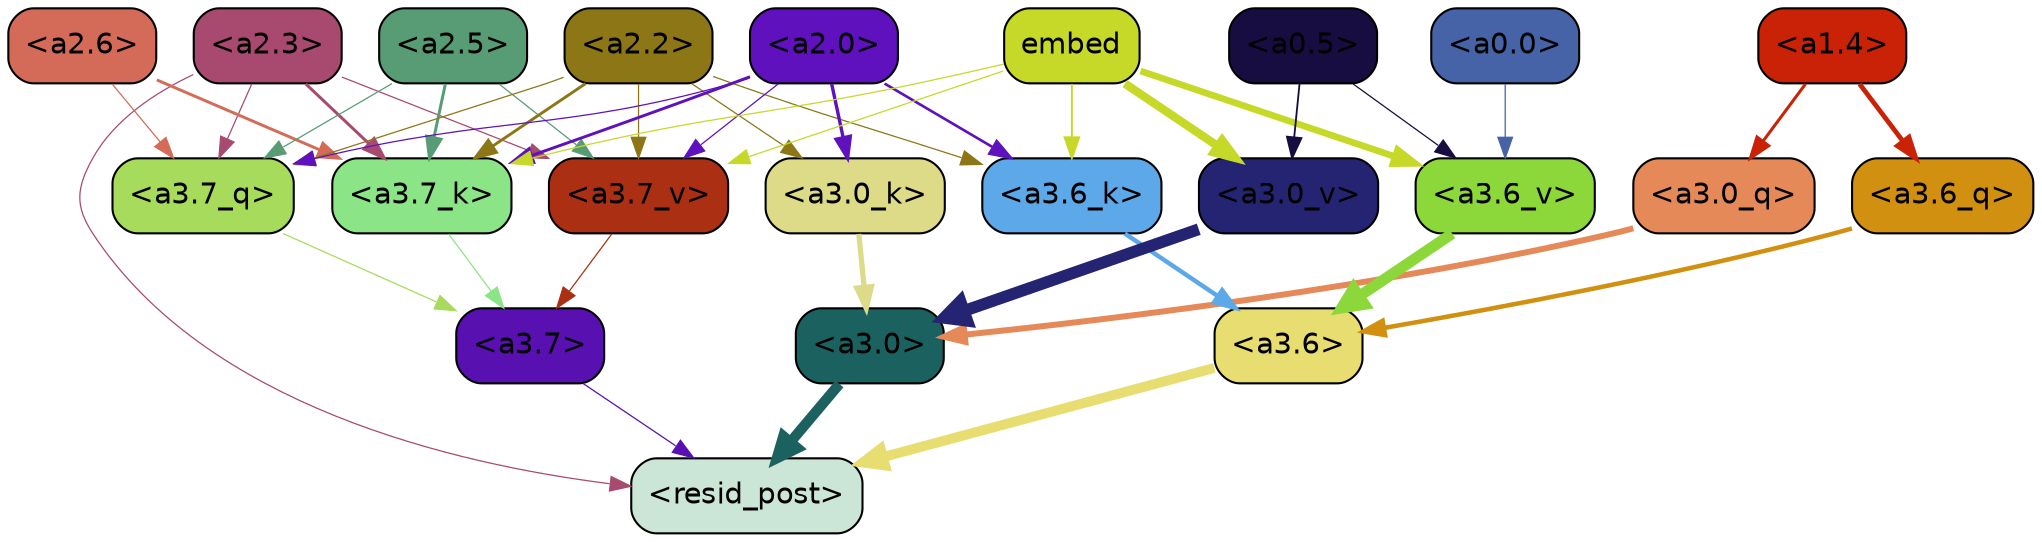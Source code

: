strict digraph "" {
	graph [bgcolor=transparent,
		layout=dot,
		overlap=false,
		splines=true
	];
	"<a3.7>"	[color=black,
		fillcolor="#5810b1",
		fontname=Helvetica,
		shape=box,
		style="filled, rounded"];
	"<resid_post>"	[color=black,
		fillcolor="#cbe5d6",
		fontname=Helvetica,
		shape=box,
		style="filled, rounded"];
	"<a3.7>" -> "<resid_post>"	[color="#5810b1",
		penwidth=0.6];
	"<a3.6>"	[color=black,
		fillcolor="#e8dd71",
		fontname=Helvetica,
		shape=box,
		style="filled, rounded"];
	"<a3.6>" -> "<resid_post>"	[color="#e8dd71",
		penwidth=4.749041676521301];
	"<a3.0>"	[color=black,
		fillcolor="#1b615f",
		fontname=Helvetica,
		shape=box,
		style="filled, rounded"];
	"<a3.0>" -> "<resid_post>"	[color="#1b615f",
		penwidth=5.004215121269226];
	"<a2.3>"	[color=black,
		fillcolor="#a84a6f",
		fontname=Helvetica,
		shape=box,
		style="filled, rounded"];
	"<a2.3>" -> "<resid_post>"	[color="#a84a6f",
		penwidth=0.6];
	"<a3.7_q>"	[color=black,
		fillcolor="#a7db5b",
		fontname=Helvetica,
		shape=box,
		style="filled, rounded"];
	"<a2.3>" -> "<a3.7_q>"	[color="#a84a6f",
		penwidth=0.6];
	"<a3.7_k>"	[color=black,
		fillcolor="#8be486",
		fontname=Helvetica,
		shape=box,
		style="filled, rounded"];
	"<a2.3>" -> "<a3.7_k>"	[color="#a84a6f",
		penwidth=1.4391854107379913];
	"<a3.7_v>"	[color=black,
		fillcolor="#ab3013",
		fontname=Helvetica,
		shape=box,
		style="filled, rounded"];
	"<a2.3>" -> "<a3.7_v>"	[color="#a84a6f",
		penwidth=0.6];
	"<a3.7_q>" -> "<a3.7>"	[color="#a7db5b",
		penwidth=0.6];
	"<a3.6_q>"	[color=black,
		fillcolor="#d19010",
		fontname=Helvetica,
		shape=box,
		style="filled, rounded"];
	"<a3.6_q>" -> "<a3.6>"	[color="#d19010",
		penwidth=2.160832464694977];
	"<a3.0_q>"	[color=black,
		fillcolor="#e68959",
		fontname=Helvetica,
		shape=box,
		style="filled, rounded"];
	"<a3.0_q>" -> "<a3.0>"	[color="#e68959",
		penwidth=2.870753765106201];
	"<a3.7_k>" -> "<a3.7>"	[color="#8be486",
		penwidth=0.6];
	"<a3.6_k>"	[color=black,
		fillcolor="#5ca8e8",
		fontname=Helvetica,
		shape=box,
		style="filled, rounded"];
	"<a3.6_k>" -> "<a3.6>"	[color="#5ca8e8",
		penwidth=2.13908451795578];
	"<a3.0_k>"	[color=black,
		fillcolor="#ddda88",
		fontname=Helvetica,
		shape=box,
		style="filled, rounded"];
	"<a3.0_k>" -> "<a3.0>"	[color="#ddda88",
		penwidth=2.520303964614868];
	"<a3.7_v>" -> "<a3.7>"	[color="#ab3013",
		penwidth=0.6];
	"<a3.6_v>"	[color=black,
		fillcolor="#8cd83a",
		fontname=Helvetica,
		shape=box,
		style="filled, rounded"];
	"<a3.6_v>" -> "<a3.6>"	[color="#8cd83a",
		penwidth=5.297133803367615];
	"<a3.0_v>"	[color=black,
		fillcolor="#252472",
		fontname=Helvetica,
		shape=box,
		style="filled, rounded"];
	"<a3.0_v>" -> "<a3.0>"	[color="#252472",
		penwidth=5.680712580680847];
	"<a2.6>"	[color=black,
		fillcolor="#d46b58",
		fontname=Helvetica,
		shape=box,
		style="filled, rounded"];
	"<a2.6>" -> "<a3.7_q>"	[color="#d46b58",
		penwidth=0.6];
	"<a2.6>" -> "<a3.7_k>"	[color="#d46b58",
		penwidth=1.4180794060230255];
	"<a2.5>"	[color=black,
		fillcolor="#579c74",
		fontname=Helvetica,
		shape=box,
		style="filled, rounded"];
	"<a2.5>" -> "<a3.7_q>"	[color="#579c74",
		penwidth=0.6];
	"<a2.5>" -> "<a3.7_k>"	[color="#579c74",
		penwidth=1.4281435310840607];
	"<a2.5>" -> "<a3.7_v>"	[color="#579c74",
		penwidth=0.6];
	"<a2.2>"	[color=black,
		fillcolor="#8c7616",
		fontname=Helvetica,
		shape=box,
		style="filled, rounded"];
	"<a2.2>" -> "<a3.7_q>"	[color="#8c7616",
		penwidth=0.6];
	"<a2.2>" -> "<a3.7_k>"	[color="#8c7616",
		penwidth=1.3982512056827545];
	"<a2.2>" -> "<a3.6_k>"	[color="#8c7616",
		penwidth=0.6];
	"<a2.2>" -> "<a3.0_k>"	[color="#8c7616",
		penwidth=0.6];
	"<a2.2>" -> "<a3.7_v>"	[color="#8c7616",
		penwidth=0.6];
	"<a2.0>"	[color=black,
		fillcolor="#5e11bc",
		fontname=Helvetica,
		shape=box,
		style="filled, rounded"];
	"<a2.0>" -> "<a3.7_q>"	[color="#5e11bc",
		penwidth=0.6];
	"<a2.0>" -> "<a3.7_k>"	[color="#5e11bc",
		penwidth=1.404832512140274];
	"<a2.0>" -> "<a3.6_k>"	[color="#5e11bc",
		penwidth=1.2708758115768433];
	"<a2.0>" -> "<a3.0_k>"	[color="#5e11bc",
		penwidth=1.6207245588302612];
	"<a2.0>" -> "<a3.7_v>"	[color="#5e11bc",
		penwidth=0.6];
	"<a1.4>"	[color=black,
		fillcolor="#ca2206",
		fontname=Helvetica,
		shape=box,
		style="filled, rounded"];
	"<a1.4>" -> "<a3.6_q>"	[color="#ca2206",
		penwidth=2.289449453353882];
	"<a1.4>" -> "<a3.0_q>"	[color="#ca2206",
		penwidth=1.4600623846054077];
	embed	[color=black,
		fillcolor="#c7d928",
		fontname=Helvetica,
		shape=box,
		style="filled, rounded"];
	embed -> "<a3.7_k>"	[color="#c7d928",
		penwidth=0.6];
	embed -> "<a3.6_k>"	[color="#c7d928",
		penwidth=0.9291638135910034];
	embed -> "<a3.7_v>"	[color="#c7d928",
		penwidth=0.6];
	embed -> "<a3.6_v>"	[color="#c7d928",
		penwidth=3.1808209121227264];
	embed -> "<a3.0_v>"	[color="#c7d928",
		penwidth=4.036660343408585];
	"<a0.5>"	[color=black,
		fillcolor="#170d40",
		fontname=Helvetica,
		shape=box,
		style="filled, rounded"];
	"<a0.5>" -> "<a3.6_v>"	[color="#170d40",
		penwidth=0.6];
	"<a0.5>" -> "<a3.0_v>"	[color="#170d40",
		penwidth=0.8798569142818451];
	"<a0.0>"	[color=black,
		fillcolor="#4563a6",
		fontname=Helvetica,
		shape=box,
		style="filled, rounded"];
	"<a0.0>" -> "<a3.6_v>"	[color="#4563a6",
		penwidth=0.6];
}

